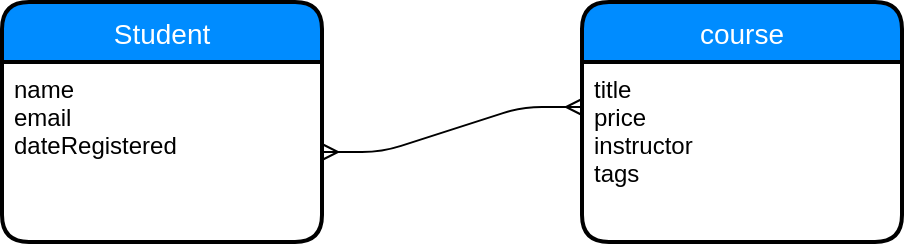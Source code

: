 <mxfile version="10.6.3" type="github"><diagram id="WJrCEgJzYtWnzSsbkZnc" name="Page-1"><mxGraphModel dx="758" dy="1053" grid="1" gridSize="10" guides="1" tooltips="1" connect="1" arrows="1" fold="1" page="1" pageScale="1" pageWidth="850" pageHeight="1100" math="0" shadow="0"><root><mxCell id="0"/><mxCell id="1" parent="0"/><mxCell id="BN3h5-tSMzWp4NWadbRM-1" value="Student" style="swimlane;childLayout=stackLayout;horizontal=1;startSize=30;horizontalStack=0;fillColor=#008cff;fontColor=#FFFFFF;rounded=1;fontSize=14;fontStyle=0;strokeWidth=2;resizeParent=0;resizeLast=1;shadow=0;dashed=0;align=center;" vertex="1" parent="1"><mxGeometry x="70" y="60" width="160" height="120" as="geometry"/></mxCell><mxCell id="BN3h5-tSMzWp4NWadbRM-2" value="name&#10;email&#10;dateRegistered&#10;&#10;&#10;" style="align=left;strokeColor=none;fillColor=none;spacingLeft=4;fontSize=12;verticalAlign=top;resizable=0;rotatable=0;part=1;" vertex="1" parent="BN3h5-tSMzWp4NWadbRM-1"><mxGeometry y="30" width="160" height="90" as="geometry"/></mxCell><mxCell id="BN3h5-tSMzWp4NWadbRM-5" value="course" style="swimlane;childLayout=stackLayout;horizontal=1;startSize=30;horizontalStack=0;fillColor=#008cff;fontColor=#FFFFFF;rounded=1;fontSize=14;fontStyle=0;strokeWidth=2;resizeParent=0;resizeLast=1;shadow=0;dashed=0;align=center;" vertex="1" parent="1"><mxGeometry x="360" y="60" width="160" height="120" as="geometry"/></mxCell><mxCell id="BN3h5-tSMzWp4NWadbRM-6" value="title&#10;price&#10;instructor&#10;tags&#10;" style="align=left;strokeColor=none;fillColor=none;spacingLeft=4;fontSize=12;verticalAlign=top;resizable=0;rotatable=0;part=1;" vertex="1" parent="BN3h5-tSMzWp4NWadbRM-5"><mxGeometry y="30" width="160" height="90" as="geometry"/></mxCell><mxCell id="BN3h5-tSMzWp4NWadbRM-8" value="" style="edgeStyle=entityRelationEdgeStyle;fontSize=12;html=1;endArrow=ERmany;startArrow=ERmany;exitX=1;exitY=0.5;exitDx=0;exitDy=0;entryX=0;entryY=0.25;entryDx=0;entryDy=0;" edge="1" parent="1" source="BN3h5-tSMzWp4NWadbRM-2" target="BN3h5-tSMzWp4NWadbRM-6"><mxGeometry width="100" height="100" relative="1" as="geometry"><mxPoint x="250" y="190" as="sourcePoint"/><mxPoint x="350" y="110" as="targetPoint"/></mxGeometry></mxCell></root></mxGraphModel></diagram></mxfile>